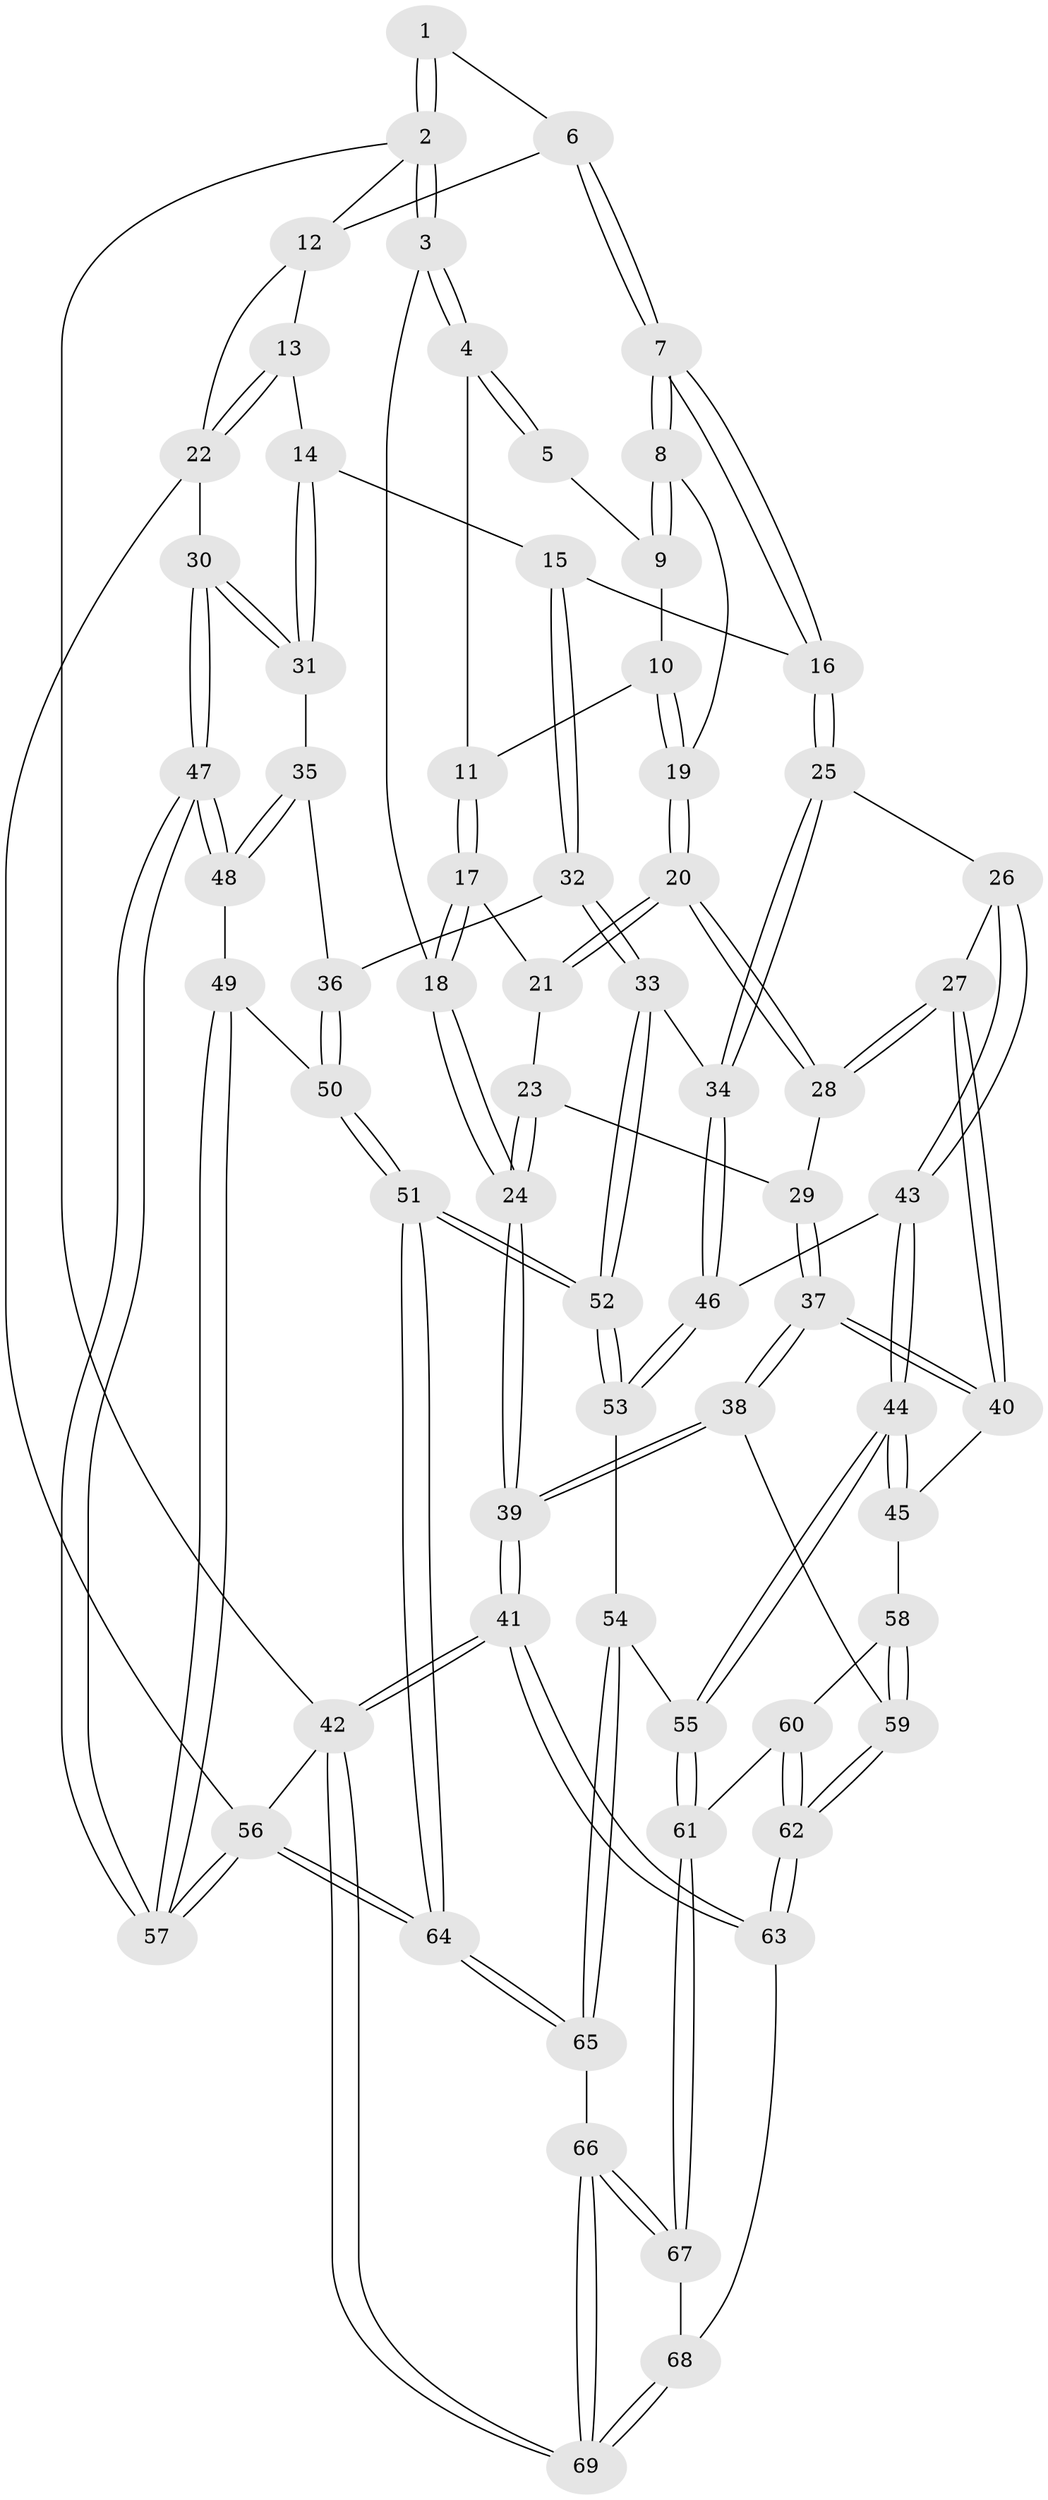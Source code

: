 // Generated by graph-tools (version 1.1) at 2025/50/03/09/25 03:50:57]
// undirected, 69 vertices, 169 edges
graph export_dot {
graph [start="1"]
  node [color=gray90,style=filled];
  1 [pos="+0.23297915074103984+0"];
  2 [pos="+0+0"];
  3 [pos="+0+0"];
  4 [pos="+0.1544408076460861+0.07961122998558488"];
  5 [pos="+0.2329418051954016+0"];
  6 [pos="+0.6370261630146727+0"];
  7 [pos="+0.5802877916119258+0.12327938557243268"];
  8 [pos="+0.5146331722979217+0.1272988971789494"];
  9 [pos="+0.29929679380955215+0.07438616517020111"];
  10 [pos="+0.2516683542732112+0.12434275203348379"];
  11 [pos="+0.15985823388458223+0.09992621888983519"];
  12 [pos="+0.7882976409446046+0"];
  13 [pos="+0.9240168968094855+0.13116372370165522"];
  14 [pos="+0.7763666518223403+0.30035298132268157"];
  15 [pos="+0.765973074704719+0.2990545987570386"];
  16 [pos="+0.6117796874071312+0.2321202039848291"];
  17 [pos="+0.09689772493788604+0.18838796143122064"];
  18 [pos="+0+0.12775900846872995"];
  19 [pos="+0.2752712922891034+0.22751419808515433"];
  20 [pos="+0.25416064699887847+0.276932115044678"];
  21 [pos="+0.1098441207525759+0.2067327900743092"];
  22 [pos="+1+0.21720832606622267"];
  23 [pos="+0.08756125589222682+0.3193552540224569"];
  24 [pos="+0+0.3855079173144266"];
  25 [pos="+0.5710385103718506+0.2892968482668969"];
  26 [pos="+0.39956615440956156+0.4256039738275322"];
  27 [pos="+0.34055181747888874+0.4055434964315561"];
  28 [pos="+0.2713994282727157+0.3694226412672643"];
  29 [pos="+0.18959613706289244+0.40270817211029974"];
  30 [pos="+1+0.45144093576608085"];
  31 [pos="+0.8690604388605633+0.3603857926364681"];
  32 [pos="+0.7034698899562901+0.5886073639397208"];
  33 [pos="+0.699206515388442+0.5894641932431816"];
  34 [pos="+0.6464584784141616+0.5893874065852687"];
  35 [pos="+0.7798517674541748+0.5802719921352014"];
  36 [pos="+0.7142951996323799+0.5913590302750484"];
  37 [pos="+0.029326099227815754+0.5771340749791917"];
  38 [pos="+0+0.5856525952519778"];
  39 [pos="+0+0.5933738731284852"];
  40 [pos="+0.17094084225427097+0.6387376838819367"];
  41 [pos="+0+0.7119333404111022"];
  42 [pos="+0+1"];
  43 [pos="+0.4211423519368411+0.5500473530835643"];
  44 [pos="+0.3804547926113231+0.6520091399684691"];
  45 [pos="+0.17281643195577692+0.6399999089757876"];
  46 [pos="+0.6425757331733738+0.5913624617417735"];
  47 [pos="+1+0.5913143066003395"];
  48 [pos="+0.9769216828879342+0.6238312217746863"];
  49 [pos="+0.8139637858867689+0.757986893837755"];
  50 [pos="+0.8052901569368676+0.7605370485026648"];
  51 [pos="+0.7146769148544889+0.8584168084650654"];
  52 [pos="+0.698502975805317+0.8336877637196832"];
  53 [pos="+0.5878151540640901+0.7215620092309021"];
  54 [pos="+0.4620467689948494+0.755641513728408"];
  55 [pos="+0.39418903145865974+0.6939236358832659"];
  56 [pos="+1+1"];
  57 [pos="+1+1"];
  58 [pos="+0.17686235773781175+0.6678594483204107"];
  59 [pos="+0.12874304372807896+0.8039508855944942"];
  60 [pos="+0.21628599152396155+0.7847777520273983"];
  61 [pos="+0.2912566547627567+0.8146306416024265"];
  62 [pos="+0.13621603791142428+0.8557797472486429"];
  63 [pos="+0.12696622058498894+0.8766783207145304"];
  64 [pos="+0.6824187059183202+1"];
  65 [pos="+0.5136391356857896+1"];
  66 [pos="+0.476141047006065+1"];
  67 [pos="+0.29349000737066683+0.8876702817394916"];
  68 [pos="+0.1367974578199877+0.9021030340308842"];
  69 [pos="+0.06604294736969603+1"];
  1 -- 2;
  1 -- 2;
  1 -- 6;
  2 -- 3;
  2 -- 3;
  2 -- 12;
  2 -- 42;
  3 -- 4;
  3 -- 4;
  3 -- 18;
  4 -- 5;
  4 -- 5;
  4 -- 11;
  5 -- 9;
  6 -- 7;
  6 -- 7;
  6 -- 12;
  7 -- 8;
  7 -- 8;
  7 -- 16;
  7 -- 16;
  8 -- 9;
  8 -- 9;
  8 -- 19;
  9 -- 10;
  10 -- 11;
  10 -- 19;
  10 -- 19;
  11 -- 17;
  11 -- 17;
  12 -- 13;
  12 -- 22;
  13 -- 14;
  13 -- 22;
  13 -- 22;
  14 -- 15;
  14 -- 31;
  14 -- 31;
  15 -- 16;
  15 -- 32;
  15 -- 32;
  16 -- 25;
  16 -- 25;
  17 -- 18;
  17 -- 18;
  17 -- 21;
  18 -- 24;
  18 -- 24;
  19 -- 20;
  19 -- 20;
  20 -- 21;
  20 -- 21;
  20 -- 28;
  20 -- 28;
  21 -- 23;
  22 -- 30;
  22 -- 56;
  23 -- 24;
  23 -- 24;
  23 -- 29;
  24 -- 39;
  24 -- 39;
  25 -- 26;
  25 -- 34;
  25 -- 34;
  26 -- 27;
  26 -- 43;
  26 -- 43;
  27 -- 28;
  27 -- 28;
  27 -- 40;
  27 -- 40;
  28 -- 29;
  29 -- 37;
  29 -- 37;
  30 -- 31;
  30 -- 31;
  30 -- 47;
  30 -- 47;
  31 -- 35;
  32 -- 33;
  32 -- 33;
  32 -- 36;
  33 -- 34;
  33 -- 52;
  33 -- 52;
  34 -- 46;
  34 -- 46;
  35 -- 36;
  35 -- 48;
  35 -- 48;
  36 -- 50;
  36 -- 50;
  37 -- 38;
  37 -- 38;
  37 -- 40;
  37 -- 40;
  38 -- 39;
  38 -- 39;
  38 -- 59;
  39 -- 41;
  39 -- 41;
  40 -- 45;
  41 -- 42;
  41 -- 42;
  41 -- 63;
  41 -- 63;
  42 -- 69;
  42 -- 69;
  42 -- 56;
  43 -- 44;
  43 -- 44;
  43 -- 46;
  44 -- 45;
  44 -- 45;
  44 -- 55;
  44 -- 55;
  45 -- 58;
  46 -- 53;
  46 -- 53;
  47 -- 48;
  47 -- 48;
  47 -- 57;
  47 -- 57;
  48 -- 49;
  49 -- 50;
  49 -- 57;
  49 -- 57;
  50 -- 51;
  50 -- 51;
  51 -- 52;
  51 -- 52;
  51 -- 64;
  51 -- 64;
  52 -- 53;
  52 -- 53;
  53 -- 54;
  54 -- 55;
  54 -- 65;
  54 -- 65;
  55 -- 61;
  55 -- 61;
  56 -- 57;
  56 -- 57;
  56 -- 64;
  56 -- 64;
  58 -- 59;
  58 -- 59;
  58 -- 60;
  59 -- 62;
  59 -- 62;
  60 -- 61;
  60 -- 62;
  60 -- 62;
  61 -- 67;
  61 -- 67;
  62 -- 63;
  62 -- 63;
  63 -- 68;
  64 -- 65;
  64 -- 65;
  65 -- 66;
  66 -- 67;
  66 -- 67;
  66 -- 69;
  66 -- 69;
  67 -- 68;
  68 -- 69;
  68 -- 69;
}
